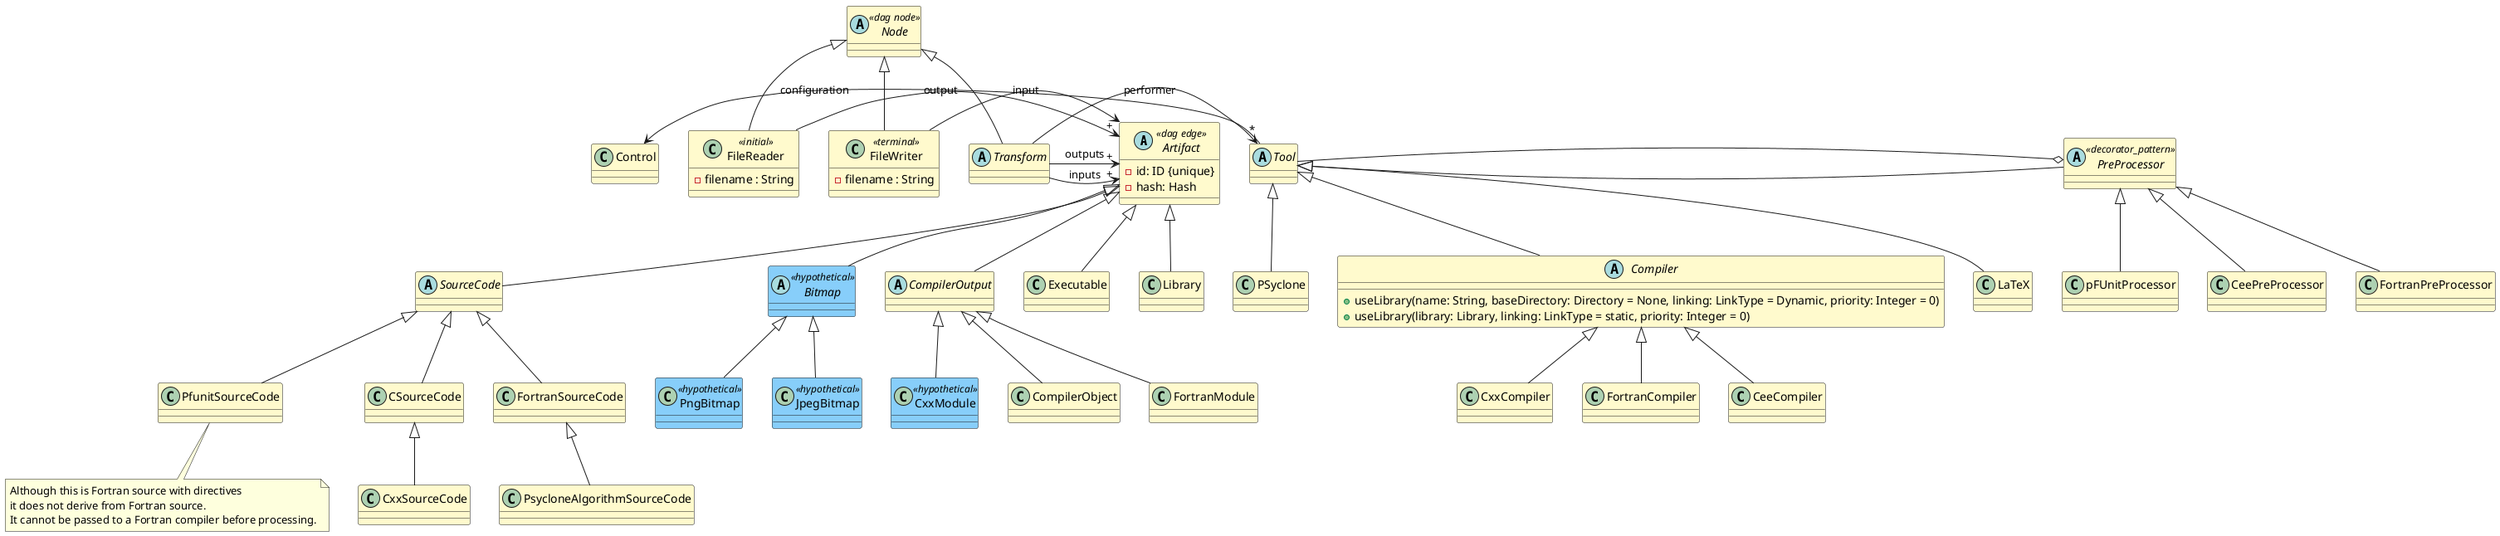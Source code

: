 @startuml

skinparam class {
    BackgroundColor LemonChiffon
    BackgroundColor<<hypothetical>> LightSkyBlue
}

'''''''''''''''''''''''''''''''''''''''''''''''''''''''''''''''''''''''''''''''

abstract class Artifact <<dag edge>> {
    -id: ID {unique}
    -hash: Hash
}

abstract class SourceCode {
}
Artifact ^-- SourceCode

class CSourceCode {
}
SourceCode ^-- CSourceCode

class CxxSourceCode {
}
CSourceCode ^-- CxxSourceCode

class FortranSourceCode {
}
SourceCode ^-- FortranSourceCode

class PsycloneAlgorithmSourceCode {
}
FortranSourceCode ^-- PsycloneAlgorithmSourceCode

class PfunitSourceCode {
}
SourceCode ^-- PfunitSourceCode
note bottom of PfunitSourceCode : Although this is Fortran source with directives\nit does not derive from Fortran source.\nIt cannot be passed to a Fortran compiler before processing.

abstract class Bitmap <<hypothetical>> {
}
Artifact ^-- Bitmap

class PngBitmap <<hypothetical>> {
}
Bitmap ^-- PngBitmap

class JpegBitmap <<hypothetical>> {
}
Bitmap ^-- JpegBitmap

abstract class CompilerOutput {
}
Artifact ^-- CompilerOutput

class CompilerObject {
}
CompilerOutput ^-- CompilerObject

class FortranModule {
}
CompilerOutput ^-- FortranModule

class CxxModule <<hypothetical>> {
}
CompilerOutput ^-- CxxModule

class Executable {
}
Artifact ^-- Executable

class Library {
}
Artifact ^-- Library

'''''''''''''''''''''''''''''''''''''''''''''''''''''''''''''''''''''''''''''''

abstract class Tool {
}

class Control {
}
Control <- "*" Tool : configuration

abstract class Compiler {
  +useLibrary(name: String, baseDirectory: Directory = None, linking: LinkType = Dynamic, priority: Integer = 0)
  +useLibrary(library: Library, linking: LinkType = static, priority: Integer = 0)
}
Tool ^-- Compiler

class FortranCompiler {
}
Compiler ^-- FortranCompiler

class CeeCompiler {
}
Compiler ^-- CeeCompiler

class CxxCompiler {
}
Compiler ^-- CxxCompiler

class LaTeX {
}
Tool ^-- LaTeX

class PSyclone {
}
Tool ^-- PSyclone

abstract class PreProcessor <<decorator_pattern>> {
}
Tool ^-- PreProcessor
PreProcessor o- Tool

class CeePreProcessor {
}
PreProcessor ^-- CeePreProcessor

class FortranPreProcessor {
}
PreProcessor ^-- FortranPreProcessor

class pFUnitProcessor {
}
PreProcessor ^-- pFUnitProcessor

'''''''''''''''''''''''''''''''''''''''''''''''''''''''''''''''''''''''''''''''

abstract class Node <<dag node>> {
}

class FileReader <<initial>> {
  -filename : String
}
Node ^-- FileReader
FileReader -> "+" Artifact : output

class FileWriter <<terminal>> {
  -filename : String
}
Node ^-- FileWriter
FileWriter -> Artifact : input

abstract class Transform {
}
Node ^-- Transform
Transform -> "+" Artifact : inputs
Transform -> "+" Artifact : outputs
Transform -> Tool : performer

@enduml
